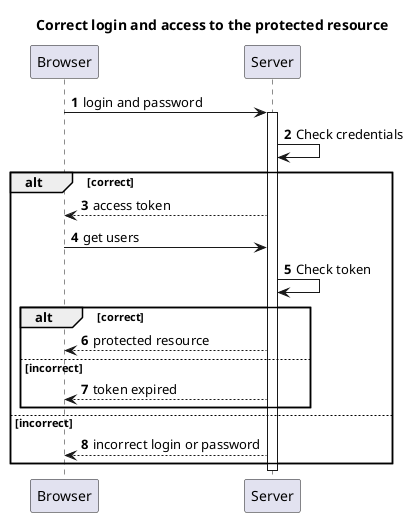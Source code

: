 @startuml

title Correct login and access to the protected resource
autonumber

participant "Browser" as browser
participant "Server" as server



browser -> server : login and password
activate server
server -> server : Check credentials
alt correct
server --> browser : access token
browser -> server : get users
server -> server : Check token
alt correct
server --> browser : protected resource
else incorrect
server --> browser : token expired
end
else incorrect
server --> browser : incorrect login or password
end
deactivate server


deactivate server


@enduml
